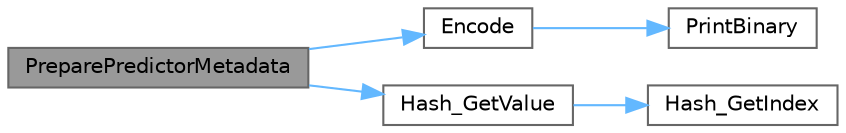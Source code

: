 digraph "PreparePredictorMetadata"
{
 // LATEX_PDF_SIZE
  bgcolor="transparent";
  edge [fontname=Helvetica,fontsize=10,labelfontname=Helvetica,labelfontsize=10];
  node [fontname=Helvetica,fontsize=10,shape=box,height=0.2,width=0.4];
  rankdir="LR";
  Node1 [id="Node000001",label="PreparePredictorMetadata",height=0.2,width=0.4,color="gray40", fillcolor="grey60", style="filled", fontcolor="black",tooltip=" "];
  Node1 -> Node2 [id="edge13_Node000001_Node000002",color="steelblue1",style="solid",tooltip=" "];
  Node2 [id="Node000002",label="Encode",height=0.2,width=0.4,color="grey40", fillcolor="white", style="filled",URL="$d7/d92/encoder__helper_8c.html#a7050a856b982bdf5a658945d470cd683",tooltip=" "];
  Node2 -> Node3 [id="edge14_Node000002_Node000003",color="steelblue1",style="solid",tooltip=" "];
  Node3 [id="Node000003",label="PrintBinary",height=0.2,width=0.4,color="grey40", fillcolor="white", style="filled",URL="$d7/d92/encoder__helper_8c.html#aa268d136b017ba11fca74d167e36dd34",tooltip=" "];
  Node1 -> Node4 [id="edge15_Node000001_Node000004",color="steelblue1",style="solid",tooltip=" "];
  Node4 [id="Node000004",label="Hash_GetValue",height=0.2,width=0.4,color="grey40", fillcolor="white", style="filled",URL="$d2/daf/hash__table_8c.html#a27578c1b5a3ab68d8f144ed86ea72cc2",tooltip=" "];
  Node4 -> Node5 [id="edge16_Node000004_Node000005",color="steelblue1",style="solid",tooltip=" "];
  Node5 [id="Node000005",label="Hash_GetIndex",height=0.2,width=0.4,color="grey40", fillcolor="white", style="filled",URL="$d2/daf/hash__table_8c.html#a7026562de200bd5e9813f101d9eb614b",tooltip=" "];
}
